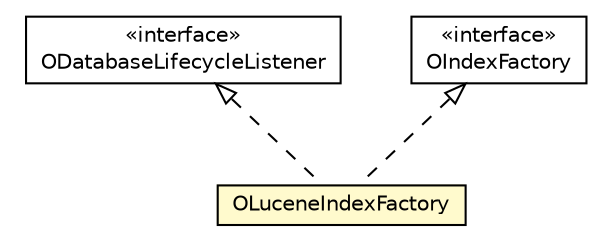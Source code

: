 #!/usr/local/bin/dot
#
# Class diagram 
# Generated by UMLGraph version R5_6-24-gf6e263 (http://www.umlgraph.org/)
#

digraph G {
	edge [fontname="Helvetica",fontsize=10,labelfontname="Helvetica",labelfontsize=10];
	node [fontname="Helvetica",fontsize=10,shape=plaintext];
	nodesep=0.25;
	ranksep=0.5;
	// com.orientechnologies.orient.core.db.ODatabaseLifecycleListener
	c2396159 [label=<<table title="com.orientechnologies.orient.core.db.ODatabaseLifecycleListener" border="0" cellborder="1" cellspacing="0" cellpadding="2" port="p" href="../orient/core/db/ODatabaseLifecycleListener.html">
		<tr><td><table border="0" cellspacing="0" cellpadding="1">
<tr><td align="center" balign="center"> &#171;interface&#187; </td></tr>
<tr><td align="center" balign="center"> ODatabaseLifecycleListener </td></tr>
		</table></td></tr>
		</table>>, URL="../orient/core/db/ODatabaseLifecycleListener.html", fontname="Helvetica", fontcolor="black", fontsize=10.0];
	// com.orientechnologies.orient.core.index.OIndexFactory
	c2397257 [label=<<table title="com.orientechnologies.orient.core.index.OIndexFactory" border="0" cellborder="1" cellspacing="0" cellpadding="2" port="p" href="../orient/core/index/OIndexFactory.html">
		<tr><td><table border="0" cellspacing="0" cellpadding="1">
<tr><td align="center" balign="center"> &#171;interface&#187; </td></tr>
<tr><td align="center" balign="center"> OIndexFactory </td></tr>
		</table></td></tr>
		</table>>, URL="../orient/core/index/OIndexFactory.html", fontname="Helvetica", fontcolor="black", fontsize=10.0];
	// com.orientechnologies.lucene.OLuceneIndexFactory
	c2397867 [label=<<table title="com.orientechnologies.lucene.OLuceneIndexFactory" border="0" cellborder="1" cellspacing="0" cellpadding="2" port="p" bgcolor="lemonChiffon" href="./OLuceneIndexFactory.html">
		<tr><td><table border="0" cellspacing="0" cellpadding="1">
<tr><td align="center" balign="center"> OLuceneIndexFactory </td></tr>
		</table></td></tr>
		</table>>, URL="./OLuceneIndexFactory.html", fontname="Helvetica", fontcolor="black", fontsize=10.0];
	//com.orientechnologies.lucene.OLuceneIndexFactory implements com.orientechnologies.orient.core.index.OIndexFactory
	c2397257:p -> c2397867:p [dir=back,arrowtail=empty,style=dashed];
	//com.orientechnologies.lucene.OLuceneIndexFactory implements com.orientechnologies.orient.core.db.ODatabaseLifecycleListener
	c2396159:p -> c2397867:p [dir=back,arrowtail=empty,style=dashed];
}


